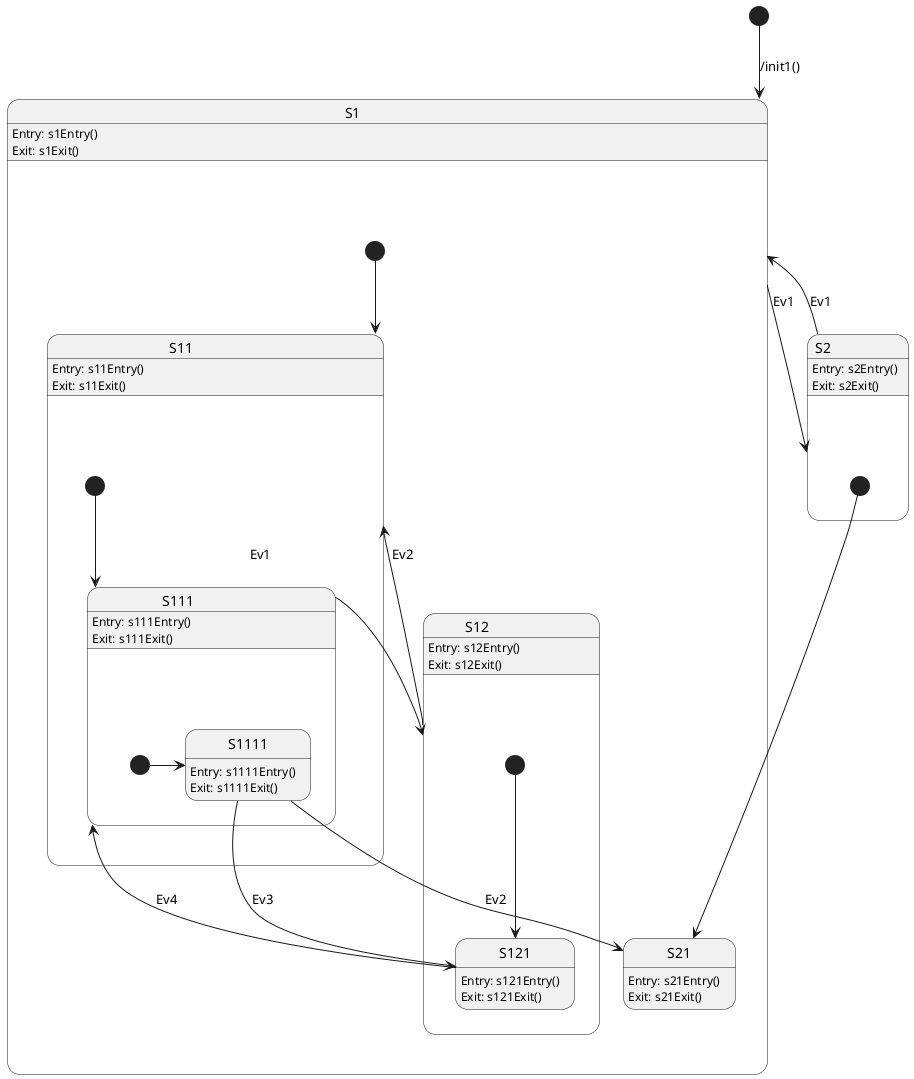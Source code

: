 
@startuml

[*] --> S1 :/init1()

state S1 {
    [*] --> S11
    S1:Entry: s1Entry()
    S1:Exit: s1Exit()
    state S11 {
        [*] --> S111
        S11:Entry: s11Entry()
        S11:Exit: s11Exit()
        state S111 {
            [*] -> S1111
            S111:Entry: s111Entry()
            S111:Exit: s111Exit()
            state S1111 {
                S1111:Entry: s1111Entry()
                S1111:Exit: s1111Exit()
            }
        }
    }
    state S12 {
        [*] --> S121
        S12:Entry: s12Entry()
        S12:Exit: s12Exit()
        state S121 {
            S121:Entry: s121Entry()
            S121:Exit: s121Exit()
        }
    }
    S1111 --> S21 : Ev2
    S1111 --> S121 : Ev3
    S121 --> S111 : Ev4
    S12 --> S11 : Ev2
    S111 --> S12 : Ev1
}

state S2 {
    [*] --> S21
    S2:Entry: s2Entry()
    S2:Exit: s2Exit()
    state S21 {
        S21:Entry: s21Entry()
        S21:Exit: s21Exit()
    }
}

S1 --> S2 : Ev1
S2 --> S1 : Ev1
@enduml
